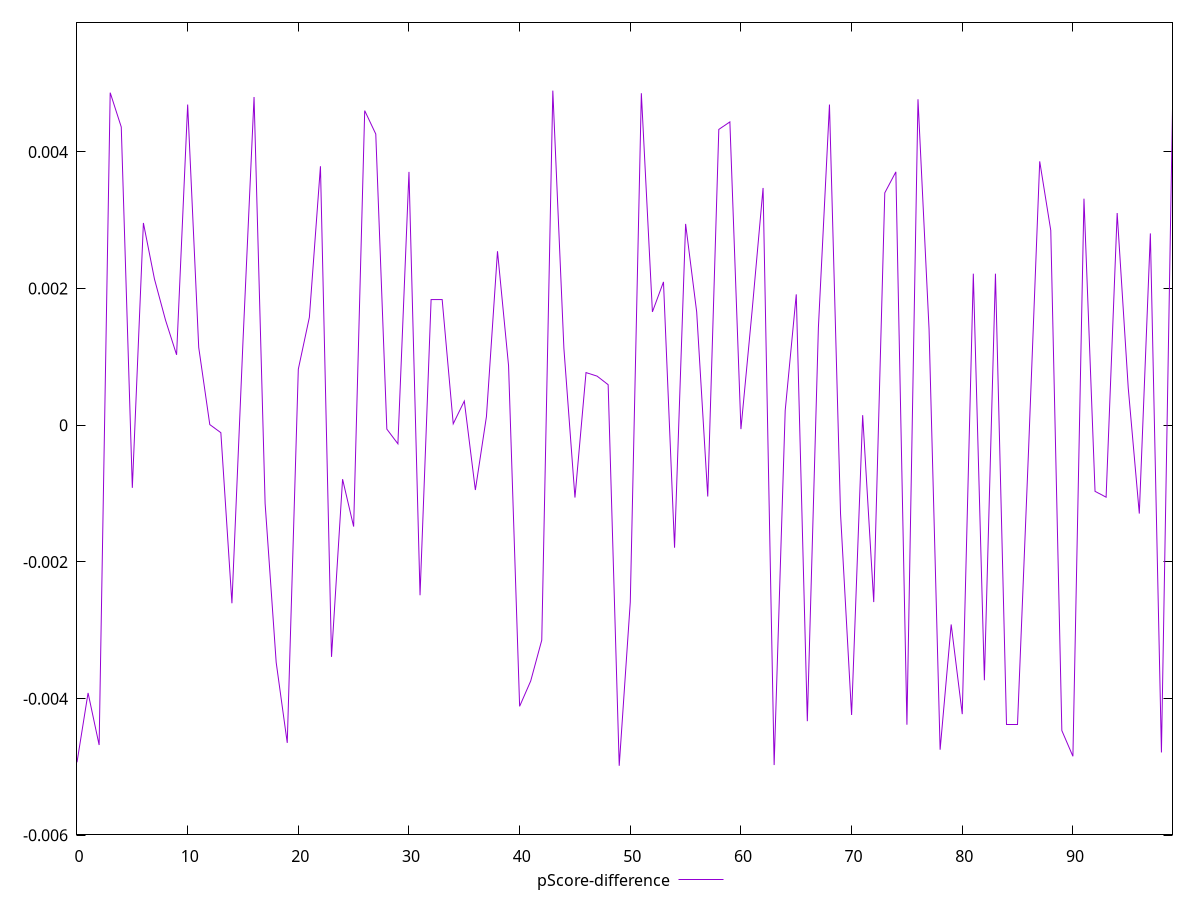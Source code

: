reset

$pScoreDifference <<EOF
0 -0.004931016039497402
1 -0.003916257916317112
2 -0.00467818972752318
3 0.00486733346189655
4 0.004364574031566371
5 -0.0009155790329967543
6 0.002960652673519479
7 0.002140148405187281
8 0.0015385131912732473
9 0.0010311252533341062
10 0.0046932031073328995
11 0.0011399307132050618
12 0.000010464456387415666
13 -0.00010826371061213591
14 -0.002604302529588525
15 0.0012293978171682603
16 0.004804045665204509
17 -0.001143953723755274
18 -0.0034690826428648985
19 -0.0046470199968394015
20 0.0008209876053432239
21 0.001581059788503314
22 0.0037905926552802734
23 -0.0033885612475112285
24 -0.000788484535564165
25 -0.0014820704644123023
26 0.004604609185593151
27 0.004262294058433411
28 -0.00005597078673882927
29 -0.00027106867912883234
30 0.0037085878324645064
31 -0.002486439657235731
32 0.0018396808903869133
33 0.0018395439196367078
34 0.00002207514469904949
35 0.0003547545562907206
36 -0.0009468536613691427
37 0.0001266716267051722
38 0.0025468445943694525
39 0.0008726610290791803
40 -0.004112345826763744
41 -0.0037417524588834097
42 -0.0031439190930613453
43 0.0048970194930239574
44 0.0011274572940441208
45 -0.0010573590932827226
46 0.0007714225349466364
47 0.0007194357049126743
48 0.0005938244810970023
49 -0.0049822899301105086
50 -0.002586784576245088
51 0.004858852911643461
52 0.0016592556494010764
53 0.0020983355708118663
54 -0.0017910025711583288
55 0.0029470754710199942
56 0.0016592556494010764
57 -0.0010417829901503244
58 0.004329707960547519
59 0.0044394814335828765
60 -0.00005597078673882927
61 0.0016592556494010764
62 0.003473001986902608
63 -0.004971288659417095
64 0.00021573498927519343
65 0.0019160991461995656
66 -0.0043293260337111585
67 0.0014310209923139583
68 0.004693203107332955
69 -0.0012915453763415012
70 -0.0042391650753206105
71 0.0001486545839084752
72 -0.0025867845762452546
73 0.003401322870518614
74 0.0037085878324647284
75 -0.004381518656738581
76 0.004770916510083673
77 0.0014077626577962687
78 -0.004747223260764138
79 -0.0029144679377259754
80 -0.004226477139658923
81 0.0022186654665254726
82 -0.0037311283969509654
83 0.0022186654665254726
84 -0.004379543250685319
85 -0.004379543250685319
86 -0.00033054423745573075
87 0.0038621672824399045
88 0.0028511933872104774
89 -0.004466830140470937
90 -0.004843381874879982
91 0.0033158906298471798
92 -0.0009664124090188464
93 -0.001051923258640286
94 0.0031061119061905687
95 0.0005474049488177288
96 -0.0012915453763413902
97 0.0028081436153774356
98 -0.004786838063523757
99 0.00462889644965573
EOF

set key outside below
set xrange [0:99]
set yrange [-0.005982289930110509:0.0058970194930239575]
set trange [-0.005982289930110509:0.0058970194930239575]
set terminal svg size 640, 500 enhanced background rgb 'white'
set output "reports/report_00027_2021-02-24T12-40-31.850Z/max-potential-fid/samples/astro/pScore-difference/values.svg"

plot $pScoreDifference title "pScore-difference" with line

reset
